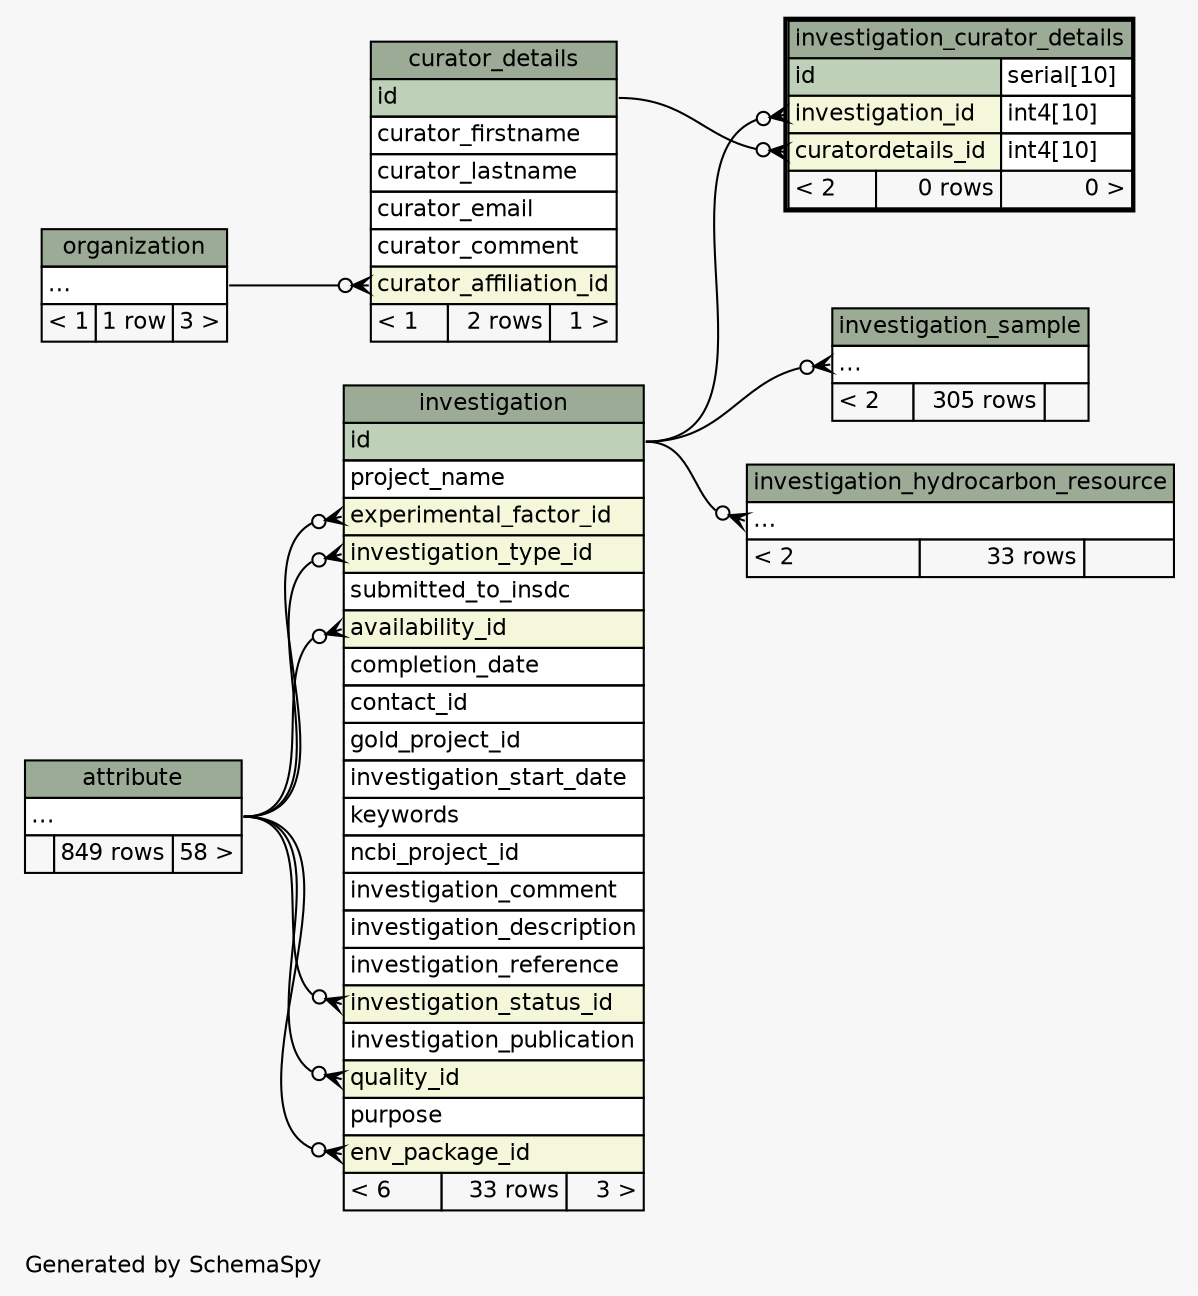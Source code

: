 // dot 2.38.0 on Windows 7 6.1
// SchemaSpy rev 590
digraph "twoDegreesRelationshipsDiagram" {
  graph [
    rankdir="RL"
    bgcolor="#f7f7f7"
    label="\nGenerated by SchemaSpy"
    labeljust="l"
    nodesep="0.18"
    ranksep="0.46"
    fontname="Helvetica"
    fontsize="11"
  ];
  node [
    fontname="Helvetica"
    fontsize="11"
    shape="plaintext"
  ];
  edge [
    arrowsize="0.8"
  ];
  "curator_details":"curator_affiliation_id":w -> "organization":"elipses":e [arrowhead=none dir=back arrowtail=crowodot];
  "investigation":"availability_id":w -> "attribute":"elipses":e [arrowhead=none dir=back arrowtail=crowodot];
  "investigation":"env_package_id":w -> "attribute":"elipses":e [arrowhead=none dir=back arrowtail=crowodot];
  "investigation":"experimental_factor_id":w -> "attribute":"elipses":e [arrowhead=none dir=back arrowtail=crowodot];
  "investigation":"investigation_status_id":w -> "attribute":"elipses":e [arrowhead=none dir=back arrowtail=crowodot];
  "investigation":"investigation_type_id":w -> "attribute":"elipses":e [arrowhead=none dir=back arrowtail=crowodot];
  "investigation":"quality_id":w -> "attribute":"elipses":e [arrowhead=none dir=back arrowtail=crowodot];
  "investigation_curator_details":"curatordetails_id":w -> "curator_details":"id":e [arrowhead=none dir=back arrowtail=crowodot];
  "investigation_curator_details":"investigation_id":w -> "investigation":"id":e [arrowhead=none dir=back arrowtail=crowodot];
  "investigation_hydrocarbon_resource":"elipses":w -> "investigation":"id":e [arrowhead=none dir=back arrowtail=crowodot];
  "investigation_sample":"elipses":w -> "investigation":"id":e [arrowhead=none dir=back arrowtail=crowodot];
  "attribute" [
    label=<
    <TABLE BORDER="0" CELLBORDER="1" CELLSPACING="0" BGCOLOR="#ffffff">
      <TR><TD COLSPAN="3" BGCOLOR="#9bab96" ALIGN="CENTER">attribute</TD></TR>
      <TR><TD PORT="elipses" COLSPAN="3" ALIGN="LEFT">...</TD></TR>
      <TR><TD ALIGN="LEFT" BGCOLOR="#f7f7f7">  </TD><TD ALIGN="RIGHT" BGCOLOR="#f7f7f7">849 rows</TD><TD ALIGN="RIGHT" BGCOLOR="#f7f7f7">58 &gt;</TD></TR>
    </TABLE>>
    URL="attribute.html"
    tooltip="attribute"
  ];
  "curator_details" [
    label=<
    <TABLE BORDER="0" CELLBORDER="1" CELLSPACING="0" BGCOLOR="#ffffff">
      <TR><TD COLSPAN="3" BGCOLOR="#9bab96" ALIGN="CENTER">curator_details</TD></TR>
      <TR><TD PORT="id" COLSPAN="3" BGCOLOR="#bed1b8" ALIGN="LEFT">id</TD></TR>
      <TR><TD PORT="curator_firstname" COLSPAN="3" ALIGN="LEFT">curator_firstname</TD></TR>
      <TR><TD PORT="curator_lastname" COLSPAN="3" ALIGN="LEFT">curator_lastname</TD></TR>
      <TR><TD PORT="curator_email" COLSPAN="3" ALIGN="LEFT">curator_email</TD></TR>
      <TR><TD PORT="curator_comment" COLSPAN="3" ALIGN="LEFT">curator_comment</TD></TR>
      <TR><TD PORT="curator_affiliation_id" COLSPAN="3" BGCOLOR="#f4f7da" ALIGN="LEFT">curator_affiliation_id</TD></TR>
      <TR><TD ALIGN="LEFT" BGCOLOR="#f7f7f7">&lt; 1</TD><TD ALIGN="RIGHT" BGCOLOR="#f7f7f7">2 rows</TD><TD ALIGN="RIGHT" BGCOLOR="#f7f7f7">1 &gt;</TD></TR>
    </TABLE>>
    URL="curator_details.html"
    tooltip="curator_details"
  ];
  "investigation" [
    label=<
    <TABLE BORDER="0" CELLBORDER="1" CELLSPACING="0" BGCOLOR="#ffffff">
      <TR><TD COLSPAN="3" BGCOLOR="#9bab96" ALIGN="CENTER">investigation</TD></TR>
      <TR><TD PORT="id" COLSPAN="3" BGCOLOR="#bed1b8" ALIGN="LEFT">id</TD></TR>
      <TR><TD PORT="project_name" COLSPAN="3" ALIGN="LEFT">project_name</TD></TR>
      <TR><TD PORT="experimental_factor_id" COLSPAN="3" BGCOLOR="#f4f7da" ALIGN="LEFT">experimental_factor_id</TD></TR>
      <TR><TD PORT="investigation_type_id" COLSPAN="3" BGCOLOR="#f4f7da" ALIGN="LEFT">investigation_type_id</TD></TR>
      <TR><TD PORT="submitted_to_insdc" COLSPAN="3" ALIGN="LEFT">submitted_to_insdc</TD></TR>
      <TR><TD PORT="availability_id" COLSPAN="3" BGCOLOR="#f4f7da" ALIGN="LEFT">availability_id</TD></TR>
      <TR><TD PORT="completion_date" COLSPAN="3" ALIGN="LEFT">completion_date</TD></TR>
      <TR><TD PORT="contact_id" COLSPAN="3" ALIGN="LEFT">contact_id</TD></TR>
      <TR><TD PORT="gold_project_id" COLSPAN="3" ALIGN="LEFT">gold_project_id</TD></TR>
      <TR><TD PORT="investigation_start_date" COLSPAN="3" ALIGN="LEFT">investigation_start_date</TD></TR>
      <TR><TD PORT="keywords" COLSPAN="3" ALIGN="LEFT">keywords</TD></TR>
      <TR><TD PORT="ncbi_project_id" COLSPAN="3" ALIGN="LEFT">ncbi_project_id</TD></TR>
      <TR><TD PORT="investigation_comment" COLSPAN="3" ALIGN="LEFT">investigation_comment</TD></TR>
      <TR><TD PORT="investigation_description" COLSPAN="3" ALIGN="LEFT">investigation_description</TD></TR>
      <TR><TD PORT="investigation_reference" COLSPAN="3" ALIGN="LEFT">investigation_reference</TD></TR>
      <TR><TD PORT="investigation_status_id" COLSPAN="3" BGCOLOR="#f4f7da" ALIGN="LEFT">investigation_status_id</TD></TR>
      <TR><TD PORT="investigation_publication" COLSPAN="3" ALIGN="LEFT">investigation_publication</TD></TR>
      <TR><TD PORT="quality_id" COLSPAN="3" BGCOLOR="#f4f7da" ALIGN="LEFT">quality_id</TD></TR>
      <TR><TD PORT="purpose" COLSPAN="3" ALIGN="LEFT">purpose</TD></TR>
      <TR><TD PORT="env_package_id" COLSPAN="3" BGCOLOR="#f4f7da" ALIGN="LEFT">env_package_id</TD></TR>
      <TR><TD ALIGN="LEFT" BGCOLOR="#f7f7f7">&lt; 6</TD><TD ALIGN="RIGHT" BGCOLOR="#f7f7f7">33 rows</TD><TD ALIGN="RIGHT" BGCOLOR="#f7f7f7">3 &gt;</TD></TR>
    </TABLE>>
    URL="investigation.html"
    tooltip="investigation"
  ];
  "investigation_curator_details" [
    label=<
    <TABLE BORDER="2" CELLBORDER="1" CELLSPACING="0" BGCOLOR="#ffffff">
      <TR><TD COLSPAN="3" BGCOLOR="#9bab96" ALIGN="CENTER">investigation_curator_details</TD></TR>
      <TR><TD PORT="id" COLSPAN="2" BGCOLOR="#bed1b8" ALIGN="LEFT">id</TD><TD PORT="id.type" ALIGN="LEFT">serial[10]</TD></TR>
      <TR><TD PORT="investigation_id" COLSPAN="2" BGCOLOR="#f4f7da" ALIGN="LEFT">investigation_id</TD><TD PORT="investigation_id.type" ALIGN="LEFT">int4[10]</TD></TR>
      <TR><TD PORT="curatordetails_id" COLSPAN="2" BGCOLOR="#f4f7da" ALIGN="LEFT">curatordetails_id</TD><TD PORT="curatordetails_id.type" ALIGN="LEFT">int4[10]</TD></TR>
      <TR><TD ALIGN="LEFT" BGCOLOR="#f7f7f7">&lt; 2</TD><TD ALIGN="RIGHT" BGCOLOR="#f7f7f7">0 rows</TD><TD ALIGN="RIGHT" BGCOLOR="#f7f7f7">0 &gt;</TD></TR>
    </TABLE>>
    URL="investigation_curator_details.html"
    tooltip="investigation_curator_details"
  ];
  "investigation_hydrocarbon_resource" [
    label=<
    <TABLE BORDER="0" CELLBORDER="1" CELLSPACING="0" BGCOLOR="#ffffff">
      <TR><TD COLSPAN="3" BGCOLOR="#9bab96" ALIGN="CENTER">investigation_hydrocarbon_resource</TD></TR>
      <TR><TD PORT="elipses" COLSPAN="3" ALIGN="LEFT">...</TD></TR>
      <TR><TD ALIGN="LEFT" BGCOLOR="#f7f7f7">&lt; 2</TD><TD ALIGN="RIGHT" BGCOLOR="#f7f7f7">33 rows</TD><TD ALIGN="RIGHT" BGCOLOR="#f7f7f7">  </TD></TR>
    </TABLE>>
    URL="investigation_hydrocarbon_resource.html"
    tooltip="investigation_hydrocarbon_resource"
  ];
  "investigation_sample" [
    label=<
    <TABLE BORDER="0" CELLBORDER="1" CELLSPACING="0" BGCOLOR="#ffffff">
      <TR><TD COLSPAN="3" BGCOLOR="#9bab96" ALIGN="CENTER">investigation_sample</TD></TR>
      <TR><TD PORT="elipses" COLSPAN="3" ALIGN="LEFT">...</TD></TR>
      <TR><TD ALIGN="LEFT" BGCOLOR="#f7f7f7">&lt; 2</TD><TD ALIGN="RIGHT" BGCOLOR="#f7f7f7">305 rows</TD><TD ALIGN="RIGHT" BGCOLOR="#f7f7f7">  </TD></TR>
    </TABLE>>
    URL="investigation_sample.html"
    tooltip="investigation_sample"
  ];
  "organization" [
    label=<
    <TABLE BORDER="0" CELLBORDER="1" CELLSPACING="0" BGCOLOR="#ffffff">
      <TR><TD COLSPAN="3" BGCOLOR="#9bab96" ALIGN="CENTER">organization</TD></TR>
      <TR><TD PORT="elipses" COLSPAN="3" ALIGN="LEFT">...</TD></TR>
      <TR><TD ALIGN="LEFT" BGCOLOR="#f7f7f7">&lt; 1</TD><TD ALIGN="RIGHT" BGCOLOR="#f7f7f7">1 row</TD><TD ALIGN="RIGHT" BGCOLOR="#f7f7f7">3 &gt;</TD></TR>
    </TABLE>>
    URL="organization.html"
    tooltip="organization"
  ];
}
